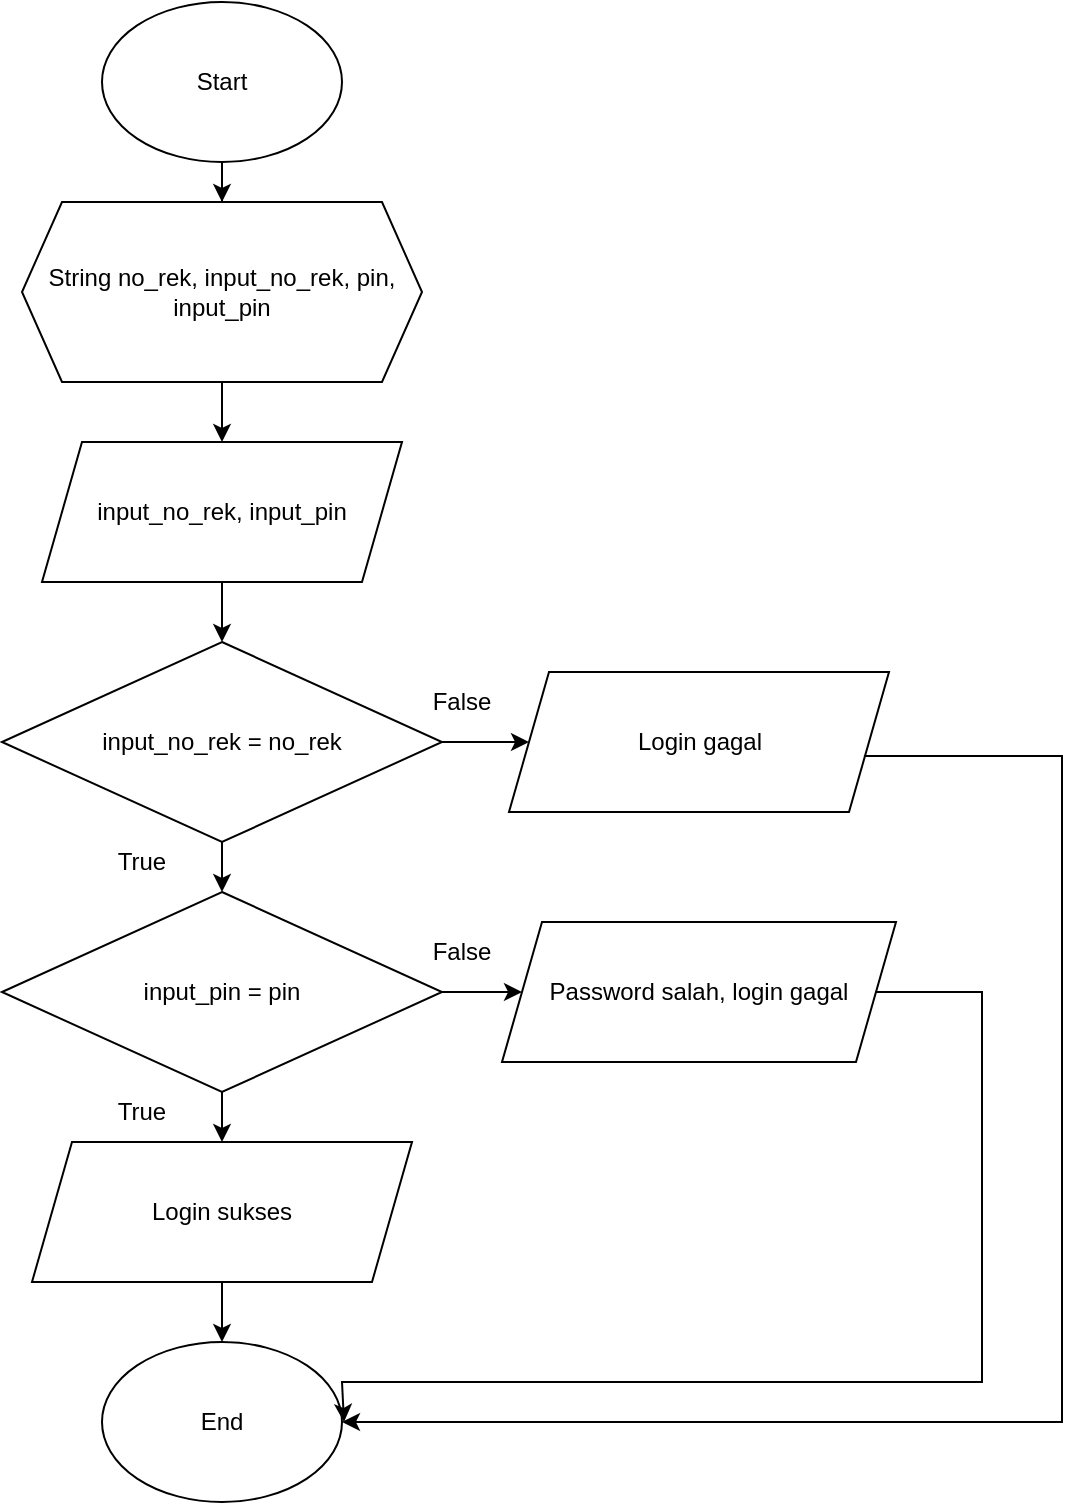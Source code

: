 <mxfile version="21.8.2" type="device">
  <diagram id="C5RBs43oDa-KdzZeNtuy" name="Page-1">
    <mxGraphModel dx="1104" dy="516" grid="1" gridSize="10" guides="1" tooltips="1" connect="1" arrows="1" fold="1" page="1" pageScale="1" pageWidth="827" pageHeight="1169" math="0" shadow="0">
      <root>
        <mxCell id="WIyWlLk6GJQsqaUBKTNV-0" />
        <mxCell id="WIyWlLk6GJQsqaUBKTNV-1" parent="WIyWlLk6GJQsqaUBKTNV-0" />
        <mxCell id="Jn1z8ZleqUJkW6Qx4gEC-2" value="" style="edgeStyle=orthogonalEdgeStyle;rounded=0;orthogonalLoop=1;jettySize=auto;html=1;" edge="1" parent="WIyWlLk6GJQsqaUBKTNV-1" source="Jn1z8ZleqUJkW6Qx4gEC-0" target="Jn1z8ZleqUJkW6Qx4gEC-1">
          <mxGeometry relative="1" as="geometry" />
        </mxCell>
        <mxCell id="Jn1z8ZleqUJkW6Qx4gEC-0" value="Start" style="ellipse;whiteSpace=wrap;html=1;" vertex="1" parent="WIyWlLk6GJQsqaUBKTNV-1">
          <mxGeometry x="330" y="40" width="120" height="80" as="geometry" />
        </mxCell>
        <mxCell id="Jn1z8ZleqUJkW6Qx4gEC-4" value="" style="edgeStyle=orthogonalEdgeStyle;rounded=0;orthogonalLoop=1;jettySize=auto;html=1;" edge="1" parent="WIyWlLk6GJQsqaUBKTNV-1" source="Jn1z8ZleqUJkW6Qx4gEC-1" target="Jn1z8ZleqUJkW6Qx4gEC-3">
          <mxGeometry relative="1" as="geometry" />
        </mxCell>
        <mxCell id="Jn1z8ZleqUJkW6Qx4gEC-1" value="String no_rek, input_no_rek, pin, input_pin" style="shape=hexagon;perimeter=hexagonPerimeter2;whiteSpace=wrap;html=1;fixedSize=1;" vertex="1" parent="WIyWlLk6GJQsqaUBKTNV-1">
          <mxGeometry x="290" y="140" width="200" height="90" as="geometry" />
        </mxCell>
        <mxCell id="Jn1z8ZleqUJkW6Qx4gEC-6" value="" style="edgeStyle=orthogonalEdgeStyle;rounded=0;orthogonalLoop=1;jettySize=auto;html=1;" edge="1" parent="WIyWlLk6GJQsqaUBKTNV-1" source="Jn1z8ZleqUJkW6Qx4gEC-3" target="Jn1z8ZleqUJkW6Qx4gEC-5">
          <mxGeometry relative="1" as="geometry" />
        </mxCell>
        <mxCell id="Jn1z8ZleqUJkW6Qx4gEC-3" value="input_no_rek, input_pin" style="shape=parallelogram;perimeter=parallelogramPerimeter;whiteSpace=wrap;html=1;fixedSize=1;" vertex="1" parent="WIyWlLk6GJQsqaUBKTNV-1">
          <mxGeometry x="300" y="260" width="180" height="70" as="geometry" />
        </mxCell>
        <mxCell id="Jn1z8ZleqUJkW6Qx4gEC-8" value="" style="edgeStyle=orthogonalEdgeStyle;rounded=0;orthogonalLoop=1;jettySize=auto;html=1;" edge="1" parent="WIyWlLk6GJQsqaUBKTNV-1" source="Jn1z8ZleqUJkW6Qx4gEC-5" target="Jn1z8ZleqUJkW6Qx4gEC-7">
          <mxGeometry relative="1" as="geometry" />
        </mxCell>
        <mxCell id="Jn1z8ZleqUJkW6Qx4gEC-11" value="" style="edgeStyle=orthogonalEdgeStyle;rounded=0;orthogonalLoop=1;jettySize=auto;html=1;" edge="1" parent="WIyWlLk6GJQsqaUBKTNV-1" source="Jn1z8ZleqUJkW6Qx4gEC-5" target="Jn1z8ZleqUJkW6Qx4gEC-10">
          <mxGeometry relative="1" as="geometry" />
        </mxCell>
        <mxCell id="Jn1z8ZleqUJkW6Qx4gEC-5" value="input_no_rek = no_rek" style="rhombus;whiteSpace=wrap;html=1;" vertex="1" parent="WIyWlLk6GJQsqaUBKTNV-1">
          <mxGeometry x="280" y="360" width="220" height="100" as="geometry" />
        </mxCell>
        <mxCell id="Jn1z8ZleqUJkW6Qx4gEC-13" value="" style="edgeStyle=orthogonalEdgeStyle;rounded=0;orthogonalLoop=1;jettySize=auto;html=1;" edge="1" parent="WIyWlLk6GJQsqaUBKTNV-1" source="Jn1z8ZleqUJkW6Qx4gEC-7" target="Jn1z8ZleqUJkW6Qx4gEC-12">
          <mxGeometry relative="1" as="geometry" />
        </mxCell>
        <mxCell id="Jn1z8ZleqUJkW6Qx4gEC-15" value="" style="edgeStyle=orthogonalEdgeStyle;rounded=0;orthogonalLoop=1;jettySize=auto;html=1;" edge="1" parent="WIyWlLk6GJQsqaUBKTNV-1" source="Jn1z8ZleqUJkW6Qx4gEC-7" target="Jn1z8ZleqUJkW6Qx4gEC-14">
          <mxGeometry relative="1" as="geometry" />
        </mxCell>
        <mxCell id="Jn1z8ZleqUJkW6Qx4gEC-7" value="input_pin = pin" style="rhombus;whiteSpace=wrap;html=1;" vertex="1" parent="WIyWlLk6GJQsqaUBKTNV-1">
          <mxGeometry x="280" y="485" width="220" height="100" as="geometry" />
        </mxCell>
        <mxCell id="Jn1z8ZleqUJkW6Qx4gEC-9" value="True" style="text;html=1;strokeColor=none;fillColor=none;align=center;verticalAlign=middle;whiteSpace=wrap;rounded=0;" vertex="1" parent="WIyWlLk6GJQsqaUBKTNV-1">
          <mxGeometry x="320" y="455" width="60" height="30" as="geometry" />
        </mxCell>
        <mxCell id="Jn1z8ZleqUJkW6Qx4gEC-10" value="Login gagal" style="shape=parallelogram;perimeter=parallelogramPerimeter;whiteSpace=wrap;html=1;fixedSize=1;" vertex="1" parent="WIyWlLk6GJQsqaUBKTNV-1">
          <mxGeometry x="533.5" y="375" width="190" height="70" as="geometry" />
        </mxCell>
        <mxCell id="Jn1z8ZleqUJkW6Qx4gEC-12" value="Password salah, login gagal" style="shape=parallelogram;perimeter=parallelogramPerimeter;whiteSpace=wrap;html=1;fixedSize=1;" vertex="1" parent="WIyWlLk6GJQsqaUBKTNV-1">
          <mxGeometry x="530" y="500" width="197" height="70" as="geometry" />
        </mxCell>
        <mxCell id="Jn1z8ZleqUJkW6Qx4gEC-20" value="" style="edgeStyle=orthogonalEdgeStyle;rounded=0;orthogonalLoop=1;jettySize=auto;html=1;" edge="1" parent="WIyWlLk6GJQsqaUBKTNV-1" source="Jn1z8ZleqUJkW6Qx4gEC-14" target="Jn1z8ZleqUJkW6Qx4gEC-19">
          <mxGeometry relative="1" as="geometry" />
        </mxCell>
        <mxCell id="Jn1z8ZleqUJkW6Qx4gEC-14" value="Login sukses" style="shape=parallelogram;perimeter=parallelogramPerimeter;whiteSpace=wrap;html=1;fixedSize=1;" vertex="1" parent="WIyWlLk6GJQsqaUBKTNV-1">
          <mxGeometry x="295" y="610" width="190" height="70" as="geometry" />
        </mxCell>
        <mxCell id="Jn1z8ZleqUJkW6Qx4gEC-16" value="True" style="text;html=1;strokeColor=none;fillColor=none;align=center;verticalAlign=middle;whiteSpace=wrap;rounded=0;" vertex="1" parent="WIyWlLk6GJQsqaUBKTNV-1">
          <mxGeometry x="320" y="580" width="60" height="30" as="geometry" />
        </mxCell>
        <mxCell id="Jn1z8ZleqUJkW6Qx4gEC-17" value="False" style="text;html=1;strokeColor=none;fillColor=none;align=center;verticalAlign=middle;whiteSpace=wrap;rounded=0;" vertex="1" parent="WIyWlLk6GJQsqaUBKTNV-1">
          <mxGeometry x="480" y="375" width="60" height="30" as="geometry" />
        </mxCell>
        <mxCell id="Jn1z8ZleqUJkW6Qx4gEC-18" value="False" style="text;html=1;strokeColor=none;fillColor=none;align=center;verticalAlign=middle;whiteSpace=wrap;rounded=0;" vertex="1" parent="WIyWlLk6GJQsqaUBKTNV-1">
          <mxGeometry x="480" y="500" width="60" height="30" as="geometry" />
        </mxCell>
        <mxCell id="Jn1z8ZleqUJkW6Qx4gEC-19" value="End" style="ellipse;whiteSpace=wrap;html=1;" vertex="1" parent="WIyWlLk6GJQsqaUBKTNV-1">
          <mxGeometry x="330" y="710" width="120" height="80" as="geometry" />
        </mxCell>
        <mxCell id="Jn1z8ZleqUJkW6Qx4gEC-21" value="" style="endArrow=classic;html=1;rounded=0;entryX=1;entryY=0.5;entryDx=0;entryDy=0;exitX=0.934;exitY=0.6;exitDx=0;exitDy=0;exitPerimeter=0;" edge="1" parent="WIyWlLk6GJQsqaUBKTNV-1" source="Jn1z8ZleqUJkW6Qx4gEC-10" target="Jn1z8ZleqUJkW6Qx4gEC-19">
          <mxGeometry width="50" height="50" relative="1" as="geometry">
            <mxPoint x="710" y="410" as="sourcePoint" />
            <mxPoint x="760" y="360" as="targetPoint" />
            <Array as="points">
              <mxPoint x="810" y="417" />
              <mxPoint x="810" y="750" />
            </Array>
          </mxGeometry>
        </mxCell>
        <mxCell id="Jn1z8ZleqUJkW6Qx4gEC-22" value="" style="endArrow=classic;html=1;rounded=0;exitX=1;exitY=0.5;exitDx=0;exitDy=0;" edge="1" parent="WIyWlLk6GJQsqaUBKTNV-1" source="Jn1z8ZleqUJkW6Qx4gEC-12">
          <mxGeometry width="50" height="50" relative="1" as="geometry">
            <mxPoint x="710" y="550" as="sourcePoint" />
            <mxPoint x="451" y="750" as="targetPoint" />
            <Array as="points">
              <mxPoint x="770" y="535" />
              <mxPoint x="770" y="730" />
              <mxPoint x="450" y="730" />
            </Array>
          </mxGeometry>
        </mxCell>
      </root>
    </mxGraphModel>
  </diagram>
</mxfile>

